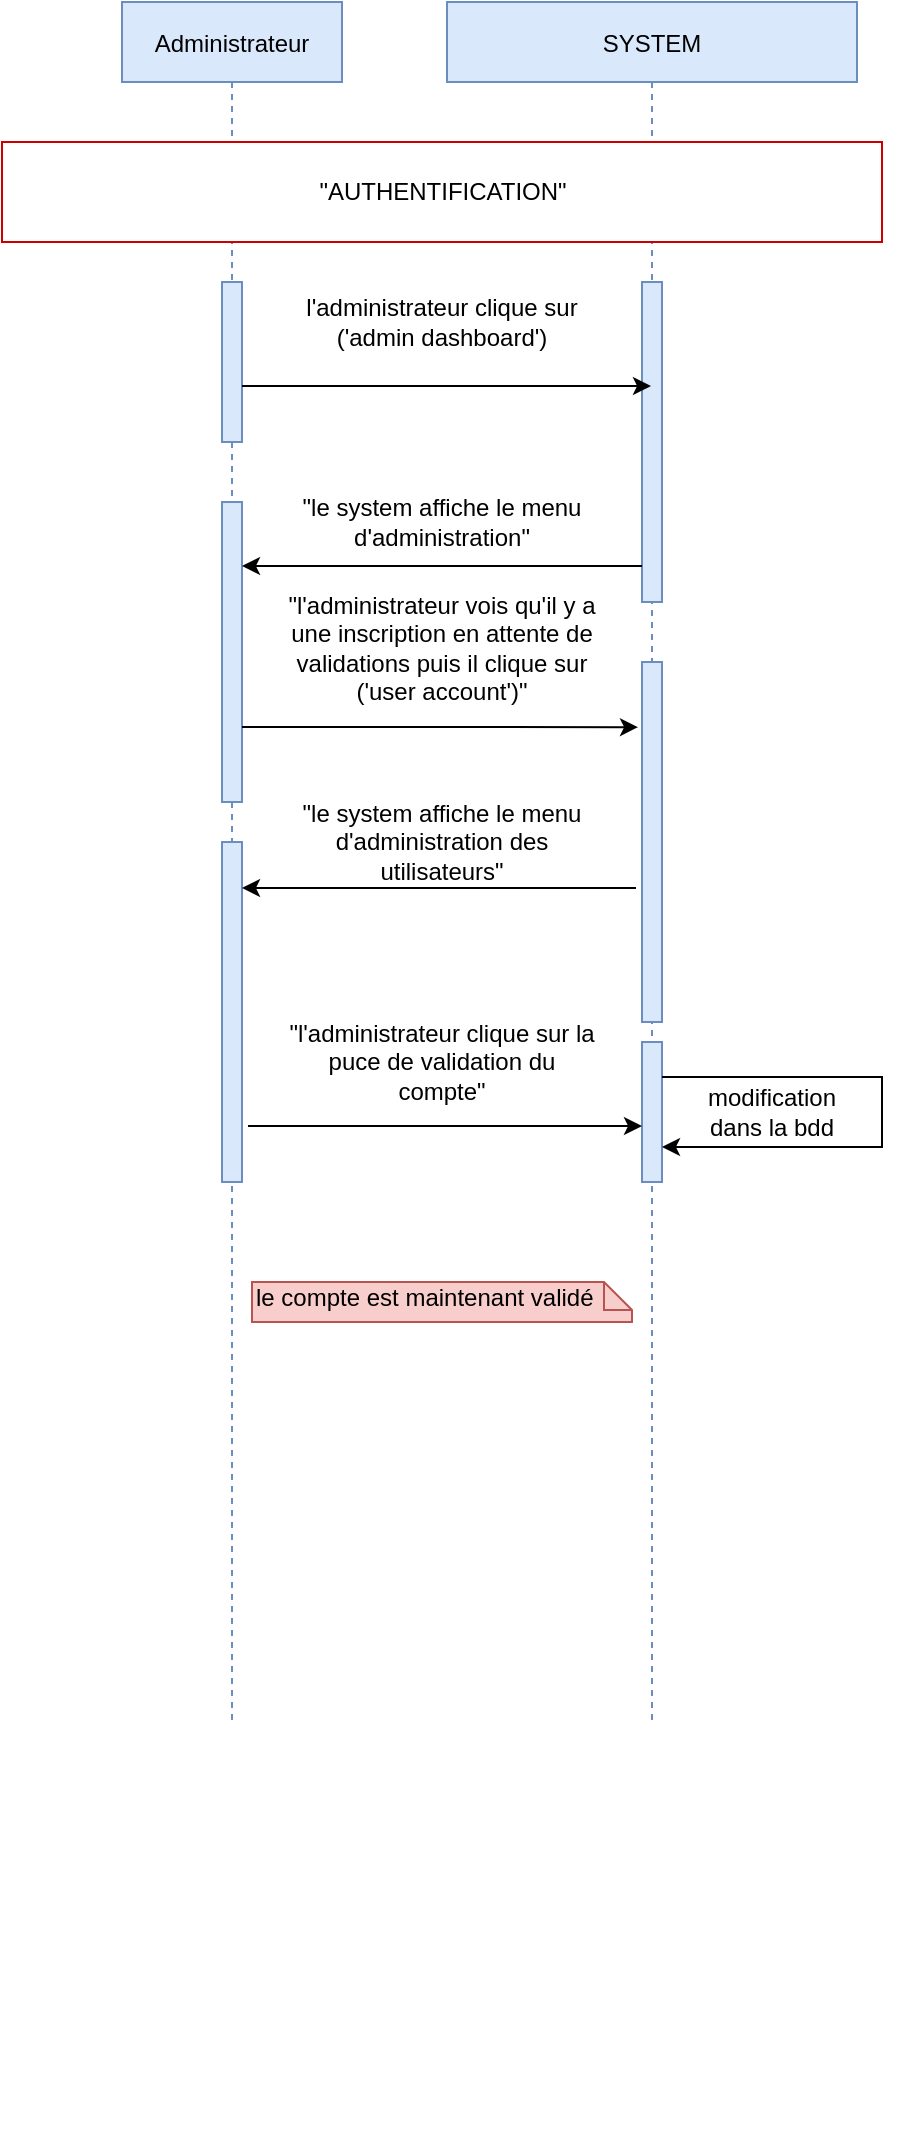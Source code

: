 <mxfile version="14.6.9"><diagram id="kgpKYQtTHZ0yAKxKKP6v" name="Page-1"><mxGraphModel dx="1422" dy="790" grid="1" gridSize="10" guides="1" tooltips="1" connect="1" arrows="1" fold="1" page="1" pageScale="1" pageWidth="850" pageHeight="1100" math="0" shadow="0"><root><mxCell id="0"/><mxCell id="1" parent="0"/><mxCell id="3nuBFxr9cyL0pnOWT2aG-1" value="Administrateur" style="shape=umlLifeline;perimeter=lifelinePerimeter;container=1;collapsible=0;recursiveResize=0;rounded=0;shadow=0;strokeWidth=1;fillColor=#dae8fc;strokeColor=#6c8ebf;" parent="1" vertex="1"><mxGeometry x="180" y="80" width="110" height="860" as="geometry"/></mxCell><mxCell id="cS9AYcHrGZ2k8swyRS4B-11" value="" style="group" parent="3nuBFxr9cyL0pnOWT2aG-1" vertex="1" connectable="0"><mxGeometry x="50" y="300" width="10" height="770" as="geometry"/></mxCell><mxCell id="cS9AYcHrGZ2k8swyRS4B-12" value="" style="group" parent="cS9AYcHrGZ2k8swyRS4B-11" vertex="1" connectable="0"><mxGeometry width="10" height="770" as="geometry"/></mxCell><mxCell id="cS9AYcHrGZ2k8swyRS4B-15" style="edgeStyle=orthogonalEdgeStyle;rounded=0;orthogonalLoop=1;jettySize=auto;html=1;exitX=0.5;exitY=1;exitDx=0;exitDy=0;dashed=1;startArrow=none;startFill=0;" parent="cS9AYcHrGZ2k8swyRS4B-12" edge="1"><mxGeometry relative="1" as="geometry"><mxPoint x="5" y="340" as="sourcePoint"/><mxPoint x="5" y="340" as="targetPoint"/></mxGeometry></mxCell><mxCell id="6mVJtkdGvN2QsGVARfS9-133" value="" style="html=1;strokeColor=#6c8ebf;fillColor=#dae8fc;" vertex="1" parent="3nuBFxr9cyL0pnOWT2aG-1"><mxGeometry x="50" y="140" width="10" height="80" as="geometry"/></mxCell><mxCell id="6mVJtkdGvN2QsGVARfS9-138" value="" style="html=1;strokeColor=#6c8ebf;fillColor=#dae8fc;" vertex="1" parent="3nuBFxr9cyL0pnOWT2aG-1"><mxGeometry x="50" y="250" width="10" height="150" as="geometry"/></mxCell><mxCell id="6mVJtkdGvN2QsGVARfS9-156" value="" style="html=1;strokeColor=#6c8ebf;fillColor=#dae8fc;" vertex="1" parent="3nuBFxr9cyL0pnOWT2aG-1"><mxGeometry x="50" y="420" width="10" height="170" as="geometry"/></mxCell><mxCell id="3nuBFxr9cyL0pnOWT2aG-5" value="SYSTEM" style="shape=umlLifeline;perimeter=lifelinePerimeter;container=0;collapsible=0;recursiveResize=0;rounded=0;shadow=0;strokeWidth=1;fillColor=#dae8fc;strokeColor=#6c8ebf;" parent="1" vertex="1"><mxGeometry x="342.5" y="80" width="205" height="860" as="geometry"/></mxCell><mxCell id="cS9AYcHrGZ2k8swyRS4B-10" style="edgeStyle=orthogonalEdgeStyle;rounded=0;orthogonalLoop=1;jettySize=auto;html=1;exitX=0.5;exitY=1;exitDx=0;exitDy=0;dashed=1;startArrow=none;startFill=0;" parent="1" edge="1"><mxGeometry x="395" y="80" as="geometry"><mxPoint x="445" y="780" as="sourcePoint"/><mxPoint x="445" y="780" as="targetPoint"/></mxGeometry></mxCell><mxCell id="6mVJtkdGvN2QsGVARfS9-68" style="edgeStyle=orthogonalEdgeStyle;rounded=0;orthogonalLoop=1;jettySize=auto;html=1;exitX=0.5;exitY=1;exitDx=0;exitDy=0;" edge="1" parent="1"><mxGeometry relative="1" as="geometry"><mxPoint x="505" y="650" as="sourcePoint"/><mxPoint x="505" y="650" as="targetPoint"/></mxGeometry></mxCell><mxCell id="6mVJtkdGvN2QsGVARfS9-132" value="&quot;AUTHENTIFICATION&quot;" style="html=1;strokeColor=#CC0000;" vertex="1" parent="1"><mxGeometry x="120" y="150" width="440" height="50" as="geometry"/></mxCell><mxCell id="6mVJtkdGvN2QsGVARfS9-134" value="" style="html=1;strokeColor=#6c8ebf;fillColor=#dae8fc;fontStyle=1" vertex="1" parent="1"><mxGeometry x="440" y="220" width="10" height="160" as="geometry"/></mxCell><mxCell id="6mVJtkdGvN2QsGVARfS9-137" value="&quot;le system affiche le menu d'administration&quot;" style="text;html=1;strokeColor=none;fillColor=none;align=center;verticalAlign=middle;whiteSpace=wrap;rounded=0;" vertex="1" parent="1"><mxGeometry x="260" y="330" width="160" height="20" as="geometry"/></mxCell><mxCell id="6mVJtkdGvN2QsGVARfS9-144" value="l'administrateur clique sur ('admin dashboard')" style="text;html=1;strokeColor=none;fillColor=none;align=center;verticalAlign=middle;whiteSpace=wrap;rounded=0;" vertex="1" parent="1"><mxGeometry x="260" y="230" width="160" height="20" as="geometry"/></mxCell><mxCell id="6mVJtkdGvN2QsGVARfS9-147" value="&quot;l'administrateur vois qu'il y a une inscription en attente de validations puis il clique sur ('user account')&quot;" style="text;html=1;strokeColor=none;fillColor=none;align=center;verticalAlign=middle;whiteSpace=wrap;rounded=0;" vertex="1" parent="1"><mxGeometry x="260" y="393" width="160" height="20" as="geometry"/></mxCell><mxCell id="6mVJtkdGvN2QsGVARfS9-148" value="&quot;l'administrateur clique sur la puce de validation du compte&quot;" style="text;html=1;strokeColor=none;fillColor=none;align=center;verticalAlign=middle;whiteSpace=wrap;rounded=0;" vertex="1" parent="1"><mxGeometry x="260" y="600" width="160" height="20" as="geometry"/></mxCell><mxCell id="6mVJtkdGvN2QsGVARfS9-149" value="&quot;le system affiche le menu d'administration des utilisateurs&quot;" style="text;html=1;strokeColor=none;fillColor=none;align=center;verticalAlign=middle;whiteSpace=wrap;rounded=0;" vertex="1" parent="1"><mxGeometry x="260" y="490" width="160" height="20" as="geometry"/></mxCell><mxCell id="6mVJtkdGvN2QsGVARfS9-150" value="&lt;div&gt;le compte est maintenant validé&lt;/div&gt;" style="shape=note;whiteSpace=wrap;html=1;size=14;verticalAlign=top;align=left;spacingTop=-6;fillColor=#f8cecc;strokeColor=#b85450;" vertex="1" parent="1"><mxGeometry x="245" y="720" width="190" height="20" as="geometry"/></mxCell><mxCell id="6mVJtkdGvN2QsGVARfS9-151" value="" style="html=1;strokeColor=#6c8ebf;fillColor=#dae8fc;fontStyle=1" vertex="1" parent="1"><mxGeometry x="440" y="410" width="10" height="180" as="geometry"/></mxCell><mxCell id="6mVJtkdGvN2QsGVARfS9-152" value="" style="endArrow=classic;html=1;exitX=1;exitY=0.65;exitDx=0;exitDy=0;exitPerimeter=0;" edge="1" parent="1" source="6mVJtkdGvN2QsGVARfS9-133" target="3nuBFxr9cyL0pnOWT2aG-5"><mxGeometry width="50" height="50" relative="1" as="geometry"><mxPoint x="440" y="540" as="sourcePoint"/><mxPoint x="490" y="490" as="targetPoint"/></mxGeometry></mxCell><mxCell id="6mVJtkdGvN2QsGVARfS9-154" value="" style="endArrow=classic;html=1;" edge="1" parent="1"><mxGeometry width="50" height="50" relative="1" as="geometry"><mxPoint x="440" y="362" as="sourcePoint"/><mxPoint x="240" y="362" as="targetPoint"/></mxGeometry></mxCell><mxCell id="6mVJtkdGvN2QsGVARfS9-155" style="edgeStyle=orthogonalEdgeStyle;rounded=0;orthogonalLoop=1;jettySize=auto;html=1;exitX=1;exitY=0.75;exitDx=0;exitDy=0;entryX=-0.2;entryY=0.181;entryDx=0;entryDy=0;entryPerimeter=0;" edge="1" parent="1" source="6mVJtkdGvN2QsGVARfS9-138" target="6mVJtkdGvN2QsGVARfS9-151"><mxGeometry relative="1" as="geometry"><mxPoint x="438" y="469" as="targetPoint"/></mxGeometry></mxCell><mxCell id="6mVJtkdGvN2QsGVARfS9-157" value="" style="endArrow=classic;html=1;exitX=-0.3;exitY=0.628;exitDx=0;exitDy=0;exitPerimeter=0;" edge="1" parent="1" source="6mVJtkdGvN2QsGVARfS9-151"><mxGeometry width="50" height="50" relative="1" as="geometry"><mxPoint x="440" y="540" as="sourcePoint"/><mxPoint x="240" y="523" as="targetPoint"/></mxGeometry></mxCell><mxCell id="6mVJtkdGvN2QsGVARfS9-158" value="" style="html=1;strokeColor=#6c8ebf;fillColor=#dae8fc;fontStyle=1" vertex="1" parent="1"><mxGeometry x="440" y="600" width="10" height="70" as="geometry"/></mxCell><mxCell id="6mVJtkdGvN2QsGVARfS9-159" value="" style="endArrow=classic;html=1;exitX=1.3;exitY=0.835;exitDx=0;exitDy=0;exitPerimeter=0;" edge="1" parent="1" source="6mVJtkdGvN2QsGVARfS9-156"><mxGeometry width="50" height="50" relative="1" as="geometry"><mxPoint x="440" y="540" as="sourcePoint"/><mxPoint x="440" y="642" as="targetPoint"/></mxGeometry></mxCell><mxCell id="6mVJtkdGvN2QsGVARfS9-160" style="edgeStyle=orthogonalEdgeStyle;rounded=0;orthogonalLoop=1;jettySize=auto;html=1;exitX=1;exitY=0.25;exitDx=0;exitDy=0;entryX=1;entryY=0.75;entryDx=0;entryDy=0;" edge="1" parent="1" source="6mVJtkdGvN2QsGVARfS9-158" target="6mVJtkdGvN2QsGVARfS9-158"><mxGeometry relative="1" as="geometry"><Array as="points"><mxPoint x="560" y="618"/><mxPoint x="560" y="653"/></Array></mxGeometry></mxCell><mxCell id="6mVJtkdGvN2QsGVARfS9-161" value="modification dans la bdd" style="text;html=1;strokeColor=none;fillColor=none;align=center;verticalAlign=middle;whiteSpace=wrap;rounded=0;" vertex="1" parent="1"><mxGeometry x="460" y="625" width="90" height="20" as="geometry"/></mxCell></root></mxGraphModel></diagram></mxfile>
